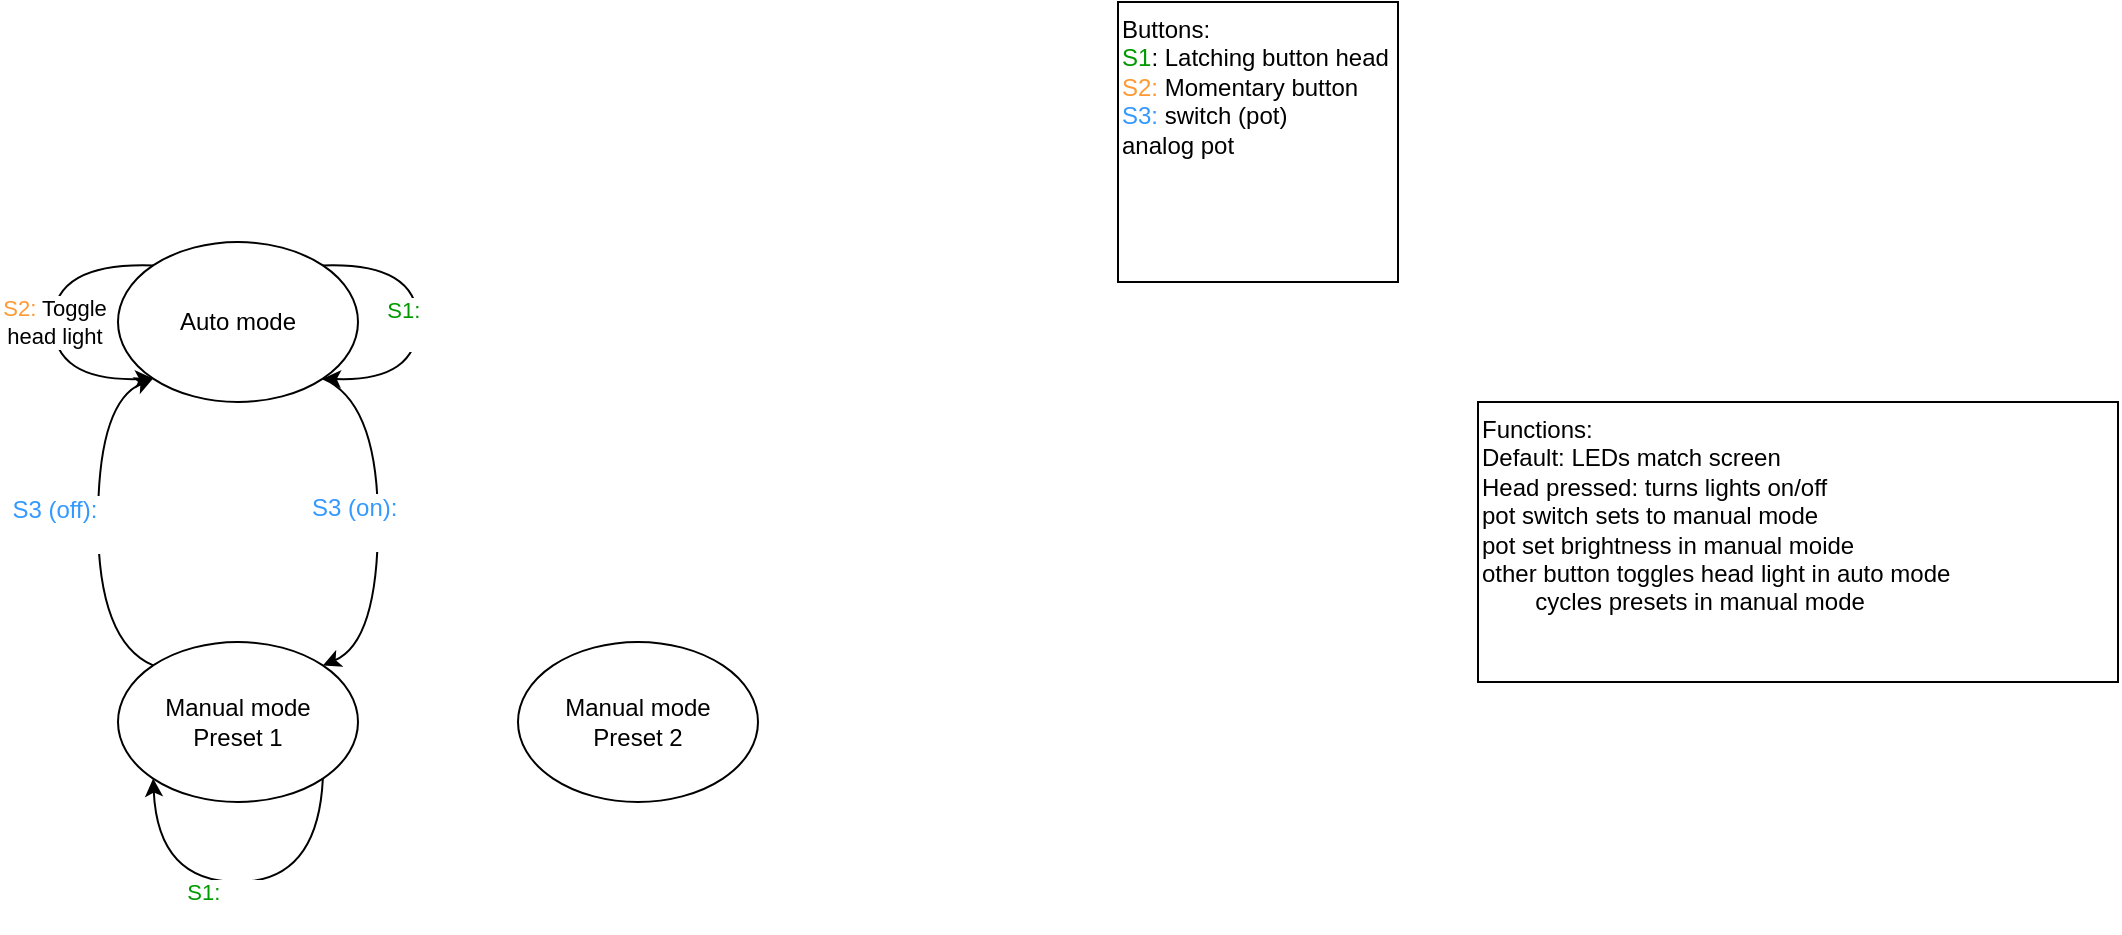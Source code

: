 <mxfile version="20.3.0" type="device"><diagram id="FSLrWTMIj2QqbtwiZYR0" name="Page-1"><mxGraphModel dx="698" dy="700" grid="1" gridSize="10" guides="1" tooltips="1" connect="1" arrows="1" fold="1" page="1" pageScale="1" pageWidth="850" pageHeight="1100" math="0" shadow="0"><root><mxCell id="0"/><mxCell id="1" parent="0"/><mxCell id="RiC0VjkyThnJ7SNnNFOe-2" value="Auto mode" style="ellipse;whiteSpace=wrap;html=1;" vertex="1" parent="1"><mxGeometry x="160" y="160" width="120" height="80" as="geometry"/></mxCell><mxCell id="RiC0VjkyThnJ7SNnNFOe-3" value="Buttons:&lt;br&gt;&lt;font color=&quot;#009900&quot;&gt;S1&lt;/font&gt;: Latching button head&lt;br&gt;&lt;font color=&quot;#ff9933&quot;&gt;S2:&lt;/font&gt;&lt;font color=&quot;#0000ff&quot;&gt;&amp;nbsp;&lt;/font&gt;Momentary button&lt;br&gt;&lt;font color=&quot;#3399ff&quot;&gt;S3:&lt;/font&gt; switch (pot)&lt;br&gt;analog pot" style="whiteSpace=wrap;html=1;aspect=fixed;align=left;verticalAlign=top;" vertex="1" parent="1"><mxGeometry x="660" y="40" width="140" height="140" as="geometry"/></mxCell><mxCell id="RiC0VjkyThnJ7SNnNFOe-4" value="Functions:&lt;br&gt;Default: LEDs match screen&lt;br&gt;Head pressed: turns lights on/off&lt;br&gt;pot switch sets to manual mode&lt;br&gt;pot set brightness in manual moide&lt;br&gt;other button toggles head light in auto mode&lt;br&gt;&lt;span style=&quot;white-space: pre;&quot;&gt;&#9;&lt;/span&gt;cycles presets in manual mode" style="whiteSpace=wrap;html=1;align=left;verticalAlign=top;" vertex="1" parent="1"><mxGeometry x="840" y="240" width="320" height="140" as="geometry"/></mxCell><mxCell id="RiC0VjkyThnJ7SNnNFOe-8" value="" style="curved=1;endArrow=classic;html=1;rounded=0;exitX=1;exitY=0;exitDx=0;exitDy=0;entryX=1;entryY=1;entryDx=0;entryDy=0;" edge="1" parent="1" source="RiC0VjkyThnJ7SNnNFOe-2" target="RiC0VjkyThnJ7SNnNFOe-2"><mxGeometry width="50" height="50" relative="1" as="geometry"><mxPoint x="380" y="160" as="sourcePoint"/><mxPoint x="430" y="110" as="targetPoint"/><Array as="points"><mxPoint x="310" y="170"/><mxPoint x="310" y="230"/></Array></mxGeometry></mxCell><mxCell id="RiC0VjkyThnJ7SNnNFOe-10" value="S1: &lt;font color=&quot;#ffffff&quot;&gt;Toggle &lt;br&gt;all lights&lt;/font&gt;" style="edgeLabel;html=1;align=center;verticalAlign=middle;resizable=0;points=[];fontColor=#009900;" vertex="1" connectable="0" parent="RiC0VjkyThnJ7SNnNFOe-8"><mxGeometry x="-0.174" y="-2" relative="1" as="geometry"><mxPoint x="12" y="14" as="offset"/></mxGeometry></mxCell><mxCell id="RiC0VjkyThnJ7SNnNFOe-9" value="&lt;font color=&quot;#ff9933&quot;&gt;S2:&lt;/font&gt; Toggle&lt;br&gt;head light" style="curved=1;endArrow=classic;html=1;rounded=0;exitX=0;exitY=0;exitDx=0;exitDy=0;entryX=0;entryY=1;entryDx=0;entryDy=0;" edge="1" parent="1" source="RiC0VjkyThnJ7SNnNFOe-2" target="RiC0VjkyThnJ7SNnNFOe-2"><mxGeometry width="50" height="50" relative="1" as="geometry"><mxPoint x="79.996" y="171.716" as="sourcePoint"/><mxPoint x="79.996" y="228.284" as="targetPoint"/><Array as="points"><mxPoint x="127.57" y="170"/><mxPoint x="127.57" y="230"/></Array></mxGeometry></mxCell><mxCell id="RiC0VjkyThnJ7SNnNFOe-11" value="Manual mode&lt;br&gt;Preset 1" style="ellipse;whiteSpace=wrap;html=1;" vertex="1" parent="1"><mxGeometry x="160" y="360" width="120" height="80" as="geometry"/></mxCell><mxCell id="RiC0VjkyThnJ7SNnNFOe-14" value="" style="curved=1;endArrow=classic;html=1;rounded=0;fontColor=#FFFFFF;exitX=1;exitY=1;exitDx=0;exitDy=0;entryX=1;entryY=0;entryDx=0;entryDy=0;" edge="1" parent="1" source="RiC0VjkyThnJ7SNnNFOe-2" target="RiC0VjkyThnJ7SNnNFOe-11"><mxGeometry width="50" height="50" relative="1" as="geometry"><mxPoint x="290" y="320" as="sourcePoint"/><mxPoint x="340" y="270" as="targetPoint"/><Array as="points"><mxPoint x="290" y="240"/><mxPoint x="290" y="360"/></Array></mxGeometry></mxCell><mxCell id="RiC0VjkyThnJ7SNnNFOe-15" value="&lt;span style=&quot;color: rgb(51, 153, 255); font-size: 12px; text-align: left;&quot;&gt;S3 (on):&lt;/span&gt;&lt;font style=&quot;font-size: 12px; text-align: left;&quot; color=&quot;#ffffff&quot;&gt;&amp;nbsp;Turn on&lt;br&gt;manual mode&lt;/font&gt;" style="edgeLabel;html=1;align=center;verticalAlign=middle;resizable=0;points=[];fontColor=#FFFFFF;" vertex="1" connectable="0" parent="RiC0VjkyThnJ7SNnNFOe-14"><mxGeometry x="-0.405" y="-5" relative="1" as="geometry"><mxPoint x="15" y="36" as="offset"/></mxGeometry></mxCell><mxCell id="RiC0VjkyThnJ7SNnNFOe-16" value="" style="curved=1;endArrow=classic;html=1;rounded=0;fontColor=#FFFFFF;exitX=0;exitY=0;exitDx=0;exitDy=0;entryX=0;entryY=1;entryDx=0;entryDy=0;" edge="1" parent="1" source="RiC0VjkyThnJ7SNnNFOe-11" target="RiC0VjkyThnJ7SNnNFOe-2"><mxGeometry width="50" height="50" relative="1" as="geometry"><mxPoint x="272.426" y="238.284" as="sourcePoint"/><mxPoint x="272.426" y="381.716" as="targetPoint"/><Array as="points"><mxPoint x="150" y="360"/><mxPoint x="150" y="240"/></Array></mxGeometry></mxCell><mxCell id="RiC0VjkyThnJ7SNnNFOe-17" value="&lt;span style=&quot;color: rgb(51, 153, 255); font-size: 12px; text-align: left;&quot;&gt;S3 (off):&lt;/span&gt;&lt;font style=&quot;font-size: 12px; text-align: left;&quot; color=&quot;#ffffff&quot;&gt;&amp;nbsp;Turn off&lt;br&gt;manual mode&lt;/font&gt;" style="edgeLabel;html=1;align=center;verticalAlign=middle;resizable=0;points=[];fontColor=#FFFFFF;" vertex="1" connectable="0" parent="RiC0VjkyThnJ7SNnNFOe-16"><mxGeometry x="-0.405" y="-5" relative="1" as="geometry"><mxPoint x="-5" y="-36" as="offset"/></mxGeometry></mxCell><mxCell id="RiC0VjkyThnJ7SNnNFOe-18" value="" style="curved=1;endArrow=classic;html=1;rounded=0;exitX=1;exitY=1;exitDx=0;exitDy=0;entryX=0;entryY=1;entryDx=0;entryDy=0;" edge="1" parent="1" source="RiC0VjkyThnJ7SNnNFOe-11" target="RiC0VjkyThnJ7SNnNFOe-11"><mxGeometry width="50" height="50" relative="1" as="geometry"><mxPoint x="239.996" y="471.716" as="sourcePoint"/><mxPoint x="239.996" y="528.284" as="targetPoint"/><Array as="points"><mxPoint x="260" y="480"/><mxPoint x="180" y="480"/></Array></mxGeometry></mxCell><mxCell id="RiC0VjkyThnJ7SNnNFOe-19" value="S1: &lt;font color=&quot;#ffffff&quot;&gt;Toggle &lt;br&gt;all lights&lt;/font&gt;" style="edgeLabel;html=1;align=center;verticalAlign=middle;resizable=0;points=[];fontColor=#009900;" vertex="1" connectable="0" parent="RiC0VjkyThnJ7SNnNFOe-18"><mxGeometry x="-0.174" y="-2" relative="1" as="geometry"><mxPoint x="-16" y="14" as="offset"/></mxGeometry></mxCell><mxCell id="RiC0VjkyThnJ7SNnNFOe-20" value="Manual mode&lt;br&gt;Preset 2" style="ellipse;whiteSpace=wrap;html=1;" vertex="1" parent="1"><mxGeometry x="360" y="360" width="120" height="80" as="geometry"/></mxCell></root></mxGraphModel></diagram></mxfile>